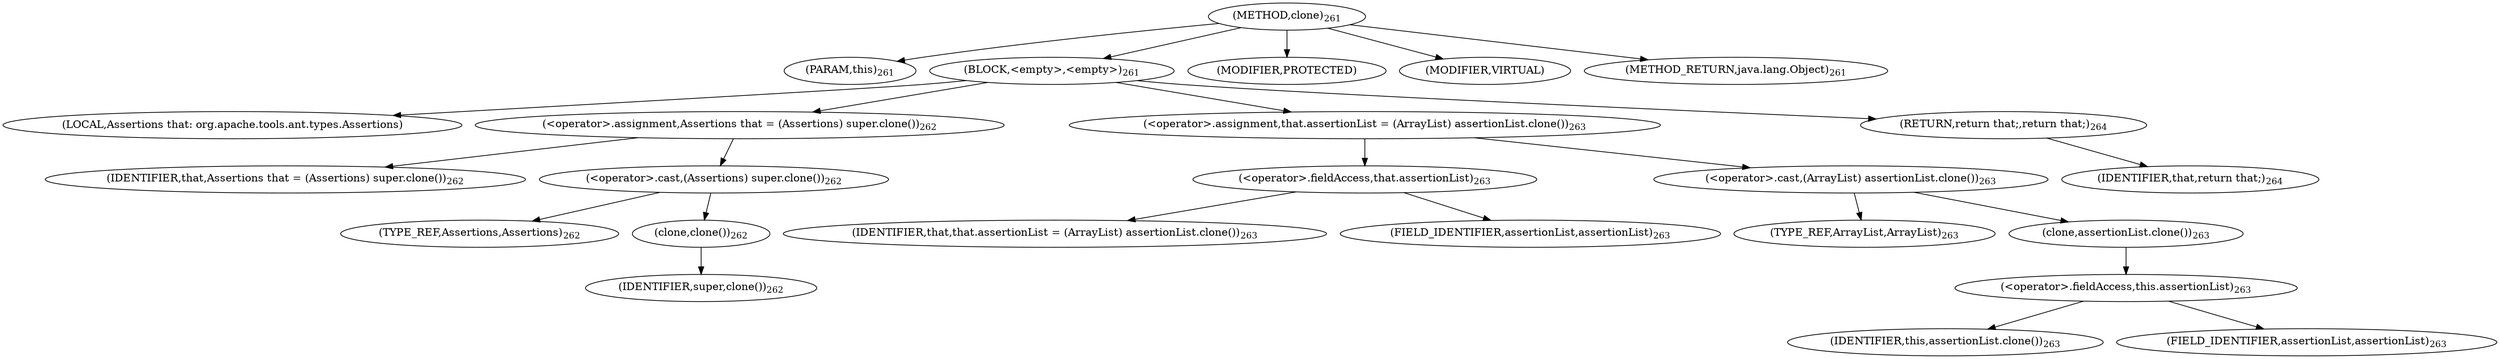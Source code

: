 digraph "clone" {  
"411" [label = <(METHOD,clone)<SUB>261</SUB>> ]
"412" [label = <(PARAM,this)<SUB>261</SUB>> ]
"413" [label = <(BLOCK,&lt;empty&gt;,&lt;empty&gt;)<SUB>261</SUB>> ]
"414" [label = <(LOCAL,Assertions that: org.apache.tools.ant.types.Assertions)> ]
"415" [label = <(&lt;operator&gt;.assignment,Assertions that = (Assertions) super.clone())<SUB>262</SUB>> ]
"416" [label = <(IDENTIFIER,that,Assertions that = (Assertions) super.clone())<SUB>262</SUB>> ]
"417" [label = <(&lt;operator&gt;.cast,(Assertions) super.clone())<SUB>262</SUB>> ]
"418" [label = <(TYPE_REF,Assertions,Assertions)<SUB>262</SUB>> ]
"419" [label = <(clone,clone())<SUB>262</SUB>> ]
"420" [label = <(IDENTIFIER,super,clone())<SUB>262</SUB>> ]
"421" [label = <(&lt;operator&gt;.assignment,that.assertionList = (ArrayList) assertionList.clone())<SUB>263</SUB>> ]
"422" [label = <(&lt;operator&gt;.fieldAccess,that.assertionList)<SUB>263</SUB>> ]
"423" [label = <(IDENTIFIER,that,that.assertionList = (ArrayList) assertionList.clone())<SUB>263</SUB>> ]
"424" [label = <(FIELD_IDENTIFIER,assertionList,assertionList)<SUB>263</SUB>> ]
"425" [label = <(&lt;operator&gt;.cast,(ArrayList) assertionList.clone())<SUB>263</SUB>> ]
"426" [label = <(TYPE_REF,ArrayList,ArrayList)<SUB>263</SUB>> ]
"427" [label = <(clone,assertionList.clone())<SUB>263</SUB>> ]
"428" [label = <(&lt;operator&gt;.fieldAccess,this.assertionList)<SUB>263</SUB>> ]
"429" [label = <(IDENTIFIER,this,assertionList.clone())<SUB>263</SUB>> ]
"430" [label = <(FIELD_IDENTIFIER,assertionList,assertionList)<SUB>263</SUB>> ]
"431" [label = <(RETURN,return that;,return that;)<SUB>264</SUB>> ]
"432" [label = <(IDENTIFIER,that,return that;)<SUB>264</SUB>> ]
"433" [label = <(MODIFIER,PROTECTED)> ]
"434" [label = <(MODIFIER,VIRTUAL)> ]
"435" [label = <(METHOD_RETURN,java.lang.Object)<SUB>261</SUB>> ]
  "411" -> "412" 
  "411" -> "413" 
  "411" -> "433" 
  "411" -> "434" 
  "411" -> "435" 
  "413" -> "414" 
  "413" -> "415" 
  "413" -> "421" 
  "413" -> "431" 
  "415" -> "416" 
  "415" -> "417" 
  "417" -> "418" 
  "417" -> "419" 
  "419" -> "420" 
  "421" -> "422" 
  "421" -> "425" 
  "422" -> "423" 
  "422" -> "424" 
  "425" -> "426" 
  "425" -> "427" 
  "427" -> "428" 
  "428" -> "429" 
  "428" -> "430" 
  "431" -> "432" 
}
